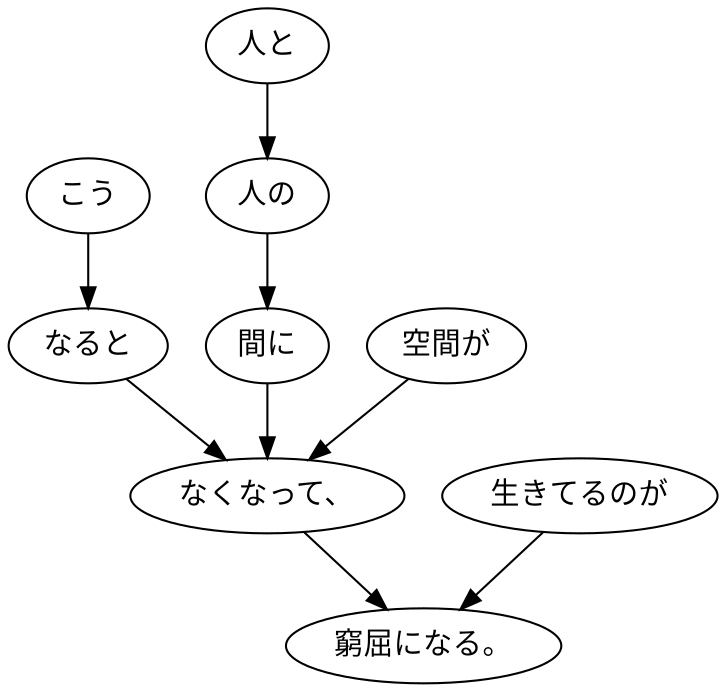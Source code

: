 digraph graph8747 {
	node0 [label="こう"];
	node1 [label="なると"];
	node2 [label="人と"];
	node3 [label="人の"];
	node4 [label="間に"];
	node5 [label="空間が"];
	node6 [label="なくなって、"];
	node7 [label="生きてるのが"];
	node8 [label="窮屈になる。"];
	node0 -> node1;
	node1 -> node6;
	node2 -> node3;
	node3 -> node4;
	node4 -> node6;
	node5 -> node6;
	node6 -> node8;
	node7 -> node8;
}
